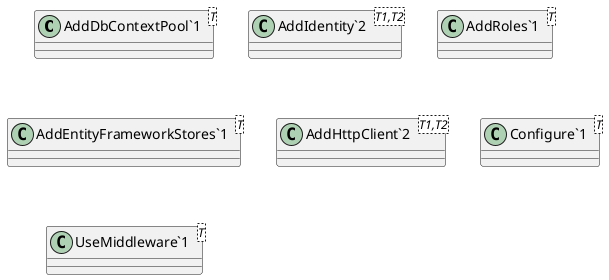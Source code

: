 @startuml
class "AddDbContextPool`1"<T> {
}
class "AddIdentity`2"<T1,T2> {
}
class "AddRoles`1"<T> {
}
class "AddEntityFrameworkStores`1"<T> {
}
class "AddHttpClient`2"<T1,T2> {
}
class "Configure`1"<T> {
}
class "UseMiddleware`1"<T> {
}
@enduml
